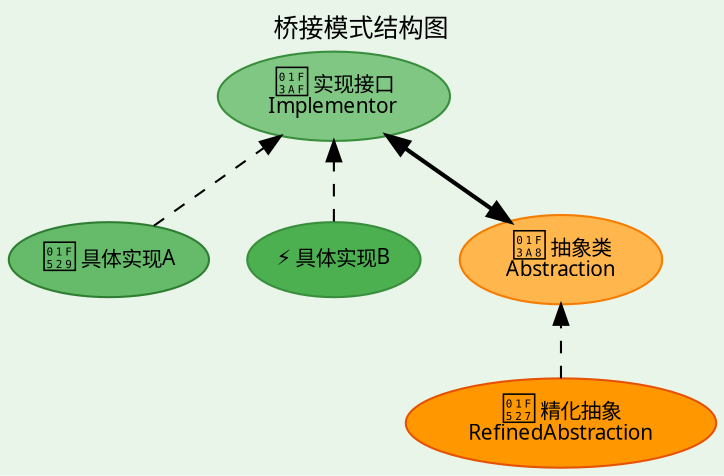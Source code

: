digraph BridgePattern {
    graph [fontname="Microsoft YaHei", fontsize=12, bgcolor="#e8f5e8"];
    node [fontname="Microsoft YaHei", fontsize=10, style="filled,rounded"];
    edge [fontname="Microsoft YaHei", fontsize=8];

    rankdir=BT;

    Abstraction [label="🎨 抽象类\nAbstraction", fillcolor="#ffb74d", color="#f57c00"];
    RefinedAbstraction [label="🔧 精化抽象\nRefinedAbstraction", fillcolor="#ff9800", color="#e65100"];
    Implementor [label="🎯 实现接口\nImplementor", fillcolor="#81c784", color="#388e3c"];
    ConcreteImplementorA [label="🔩 具体实现A", fillcolor="#66bb6a", color="#2e7d32"];
    ConcreteImplementorB [label="⚡ 具体实现B", fillcolor="#4caf50", color="#388e3c"];

    RefinedAbstraction -> Abstraction [style="dashed"];
    ConcreteImplementorA -> Implementor [style="dashed"];
    ConcreteImplementorB -> Implementor [style="dashed"];
    Abstraction -> Implementor [style="bold", dir=both];

    labelloc="t";
    label="桥接模式结构图";
}


